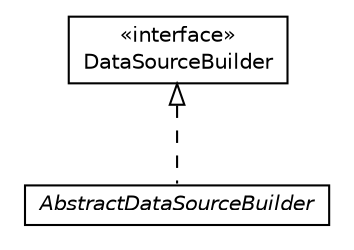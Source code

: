 #!/usr/local/bin/dot
#
# Class diagram 
# Generated by UMLGraph version R5_6_6-8-g8d7759 (http://www.umlgraph.org/)
#

digraph G {
	edge [fontname="Helvetica",fontsize=10,labelfontname="Helvetica",labelfontsize=10];
	node [fontname="Helvetica",fontsize=10,shape=plaintext];
	nodesep=0.25;
	ranksep=0.5;
	// org.dayatang.dsrouter.builder.DataSourceBuilder
	c12478 [label=<<table title="org.dayatang.dsrouter.builder.DataSourceBuilder" border="0" cellborder="1" cellspacing="0" cellpadding="2" port="p" href="./DataSourceBuilder.html">
		<tr><td><table border="0" cellspacing="0" cellpadding="1">
<tr><td align="center" balign="center"> &#171;interface&#187; </td></tr>
<tr><td align="center" balign="center"> DataSourceBuilder </td></tr>
		</table></td></tr>
		</table>>, URL="./DataSourceBuilder.html", fontname="Helvetica", fontcolor="black", fontsize=10.0];
	// org.dayatang.dsrouter.builder.AbstractDataSourceBuilder
	c12479 [label=<<table title="org.dayatang.dsrouter.builder.AbstractDataSourceBuilder" border="0" cellborder="1" cellspacing="0" cellpadding="2" port="p" href="./AbstractDataSourceBuilder.html">
		<tr><td><table border="0" cellspacing="0" cellpadding="1">
<tr><td align="center" balign="center"><font face="Helvetica-Oblique"> AbstractDataSourceBuilder </font></td></tr>
		</table></td></tr>
		</table>>, URL="./AbstractDataSourceBuilder.html", fontname="Helvetica", fontcolor="black", fontsize=10.0];
	//org.dayatang.dsrouter.builder.AbstractDataSourceBuilder implements org.dayatang.dsrouter.builder.DataSourceBuilder
	c12478:p -> c12479:p [dir=back,arrowtail=empty,style=dashed];
}

